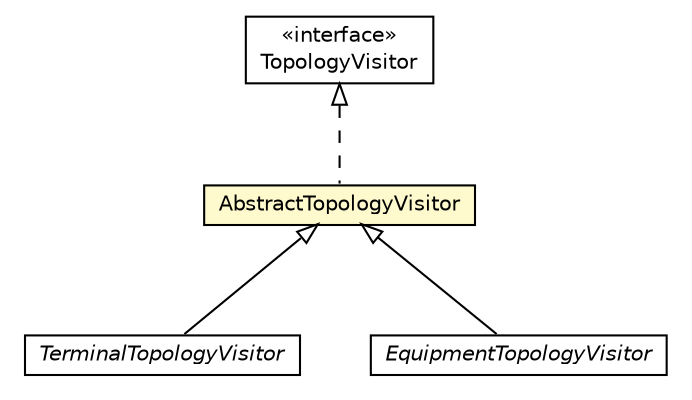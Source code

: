 #!/usr/local/bin/dot
#
# Class diagram 
# Generated by UMLGraph version R5_6 (http://www.umlgraph.org/)
#

digraph G {
	edge [fontname="Helvetica",fontsize=10,labelfontname="Helvetica",labelfontsize=10];
	node [fontname="Helvetica",fontsize=10,shape=plaintext];
	nodesep=0.25;
	ranksep=0.5;
	// eu.itesla_project.iidm.network.TerminalTopologyVisitor
	c222 [label=<<table title="eu.itesla_project.iidm.network.TerminalTopologyVisitor" border="0" cellborder="1" cellspacing="0" cellpadding="2" port="p" href="./TerminalTopologyVisitor.html">
		<tr><td><table border="0" cellspacing="0" cellpadding="1">
<tr><td align="center" balign="center"><font face="Helvetica-Oblique"> TerminalTopologyVisitor </font></td></tr>
		</table></td></tr>
		</table>>, URL="./TerminalTopologyVisitor.html", fontname="Helvetica", fontcolor="black", fontsize=10.0];
	// eu.itesla_project.iidm.network.TopologyVisitor
	c281 [label=<<table title="eu.itesla_project.iidm.network.TopologyVisitor" border="0" cellborder="1" cellspacing="0" cellpadding="2" port="p" href="./TopologyVisitor.html">
		<tr><td><table border="0" cellspacing="0" cellpadding="1">
<tr><td align="center" balign="center"> &#171;interface&#187; </td></tr>
<tr><td align="center" balign="center"> TopologyVisitor </td></tr>
		</table></td></tr>
		</table>>, URL="./TopologyVisitor.html", fontname="Helvetica", fontcolor="black", fontsize=10.0];
	// eu.itesla_project.iidm.network.EquipmentTopologyVisitor
	c314 [label=<<table title="eu.itesla_project.iidm.network.EquipmentTopologyVisitor" border="0" cellborder="1" cellspacing="0" cellpadding="2" port="p" href="./EquipmentTopologyVisitor.html">
		<tr><td><table border="0" cellspacing="0" cellpadding="1">
<tr><td align="center" balign="center"><font face="Helvetica-Oblique"> EquipmentTopologyVisitor </font></td></tr>
		</table></td></tr>
		</table>>, URL="./EquipmentTopologyVisitor.html", fontname="Helvetica", fontcolor="black", fontsize=10.0];
	// eu.itesla_project.iidm.network.AbstractTopologyVisitor
	c393 [label=<<table title="eu.itesla_project.iidm.network.AbstractTopologyVisitor" border="0" cellborder="1" cellspacing="0" cellpadding="2" port="p" bgcolor="lemonChiffon" href="./AbstractTopologyVisitor.html">
		<tr><td><table border="0" cellspacing="0" cellpadding="1">
<tr><td align="center" balign="center"> AbstractTopologyVisitor </td></tr>
		</table></td></tr>
		</table>>, URL="./AbstractTopologyVisitor.html", fontname="Helvetica", fontcolor="black", fontsize=10.0];
	//eu.itesla_project.iidm.network.TerminalTopologyVisitor extends eu.itesla_project.iidm.network.AbstractTopologyVisitor
	c393:p -> c222:p [dir=back,arrowtail=empty];
	//eu.itesla_project.iidm.network.EquipmentTopologyVisitor extends eu.itesla_project.iidm.network.AbstractTopologyVisitor
	c393:p -> c314:p [dir=back,arrowtail=empty];
	//eu.itesla_project.iidm.network.AbstractTopologyVisitor implements eu.itesla_project.iidm.network.TopologyVisitor
	c281:p -> c393:p [dir=back,arrowtail=empty,style=dashed];
}

